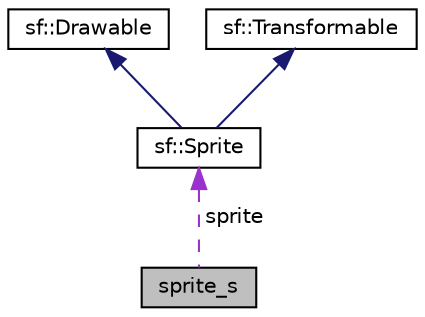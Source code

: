 digraph "sprite_s"
{
 // LATEX_PDF_SIZE
  edge [fontname="Helvetica",fontsize="10",labelfontname="Helvetica",labelfontsize="10"];
  node [fontname="Helvetica",fontsize="10",shape=record];
  Node1 [label="sprite_s",height=0.2,width=0.4,color="black", fillcolor="grey75", style="filled", fontcolor="black",tooltip="Contains a sprite and a shared to the texture."];
  Node2 -> Node1 [dir="back",color="darkorchid3",fontsize="10",style="dashed",label=" sprite" ];
  Node2 [label="sf::Sprite",height=0.2,width=0.4,color="black", fillcolor="white", style="filled",URL="$classsf_1_1_sprite.html",tooltip="Drawable representation of a texture, with its own transformations, color, etc."];
  Node3 -> Node2 [dir="back",color="midnightblue",fontsize="10",style="solid"];
  Node3 [label="sf::Drawable",height=0.2,width=0.4,color="black", fillcolor="white", style="filled",URL="$classsf_1_1_drawable.html",tooltip="Abstract base class for objects that can be drawn to a render target."];
  Node4 -> Node2 [dir="back",color="midnightblue",fontsize="10",style="solid"];
  Node4 [label="sf::Transformable",height=0.2,width=0.4,color="black", fillcolor="white", style="filled",URL="$classsf_1_1_transformable.html",tooltip="Decomposed transform defined by a position, a rotation and a scale."];
}
